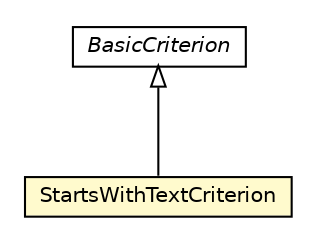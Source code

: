#!/usr/local/bin/dot
#
# Class diagram 
# Generated by UMLGraph version R5_6_6-8-g8d7759 (http://www.umlgraph.org/)
#

digraph G {
	edge [fontname="Helvetica",fontsize=10,labelfontname="Helvetica",labelfontsize=10];
	node [fontname="Helvetica",fontsize=10,shape=plaintext];
	nodesep=0.25;
	ranksep=0.5;
	// org.dayatang.domain.internal.StartsWithTextCriterion
	c5515 [label=<<table title="org.dayatang.domain.internal.StartsWithTextCriterion" border="0" cellborder="1" cellspacing="0" cellpadding="2" port="p" bgcolor="lemonChiffon" href="./StartsWithTextCriterion.html">
		<tr><td><table border="0" cellspacing="0" cellpadding="1">
<tr><td align="center" balign="center"> StartsWithTextCriterion </td></tr>
		</table></td></tr>
		</table>>, URL="./StartsWithTextCriterion.html", fontname="Helvetica", fontcolor="black", fontsize=10.0];
	// org.dayatang.domain.internal.BasicCriterion
	c5548 [label=<<table title="org.dayatang.domain.internal.BasicCriterion" border="0" cellborder="1" cellspacing="0" cellpadding="2" port="p" href="./BasicCriterion.html">
		<tr><td><table border="0" cellspacing="0" cellpadding="1">
<tr><td align="center" balign="center"><font face="Helvetica-Oblique"> BasicCriterion </font></td></tr>
		</table></td></tr>
		</table>>, URL="./BasicCriterion.html", fontname="Helvetica", fontcolor="black", fontsize=10.0];
	//org.dayatang.domain.internal.StartsWithTextCriterion extends org.dayatang.domain.internal.BasicCriterion
	c5548:p -> c5515:p [dir=back,arrowtail=empty];
}


